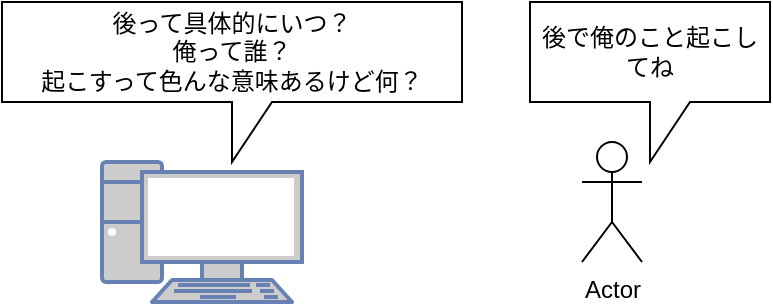 <mxfile>
    <diagram id="dkv5syLIWBK7ltrsqSGi" name="Page-1">
        <mxGraphModel dx="656" dy="428" grid="1" gridSize="10" guides="1" tooltips="1" connect="1" arrows="1" fold="1" page="1" pageScale="1" pageWidth="827" pageHeight="1169" math="0" shadow="0">
            <root>
                <mxCell id="0"/>
                <mxCell id="1" parent="0"/>
                <mxCell id="2" value="Actor" style="shape=umlActor;verticalLabelPosition=bottom;verticalAlign=top;html=1;outlineConnect=0;" vertex="1" parent="1">
                    <mxGeometry x="320" y="190" width="30" height="60" as="geometry"/>
                </mxCell>
                <mxCell id="3" value="後で俺のこと起こしてね" style="shape=callout;whiteSpace=wrap;html=1;perimeter=calloutPerimeter;" vertex="1" parent="1">
                    <mxGeometry x="294" y="120" width="120" height="80" as="geometry"/>
                </mxCell>
                <mxCell id="4" value="" style="fontColor=#0066CC;verticalAlign=top;verticalLabelPosition=bottom;labelPosition=center;align=center;html=1;outlineConnect=0;fillColor=#CCCCCC;strokeColor=#6881B3;gradientColor=none;gradientDirection=north;strokeWidth=2;shape=mxgraph.networks.pc;" vertex="1" parent="1">
                    <mxGeometry x="80" y="200" width="100" height="70" as="geometry"/>
                </mxCell>
                <mxCell id="5" value="後って具体的にいつ？&lt;br&gt;俺って誰？&lt;br&gt;起こすって色んな意味あるけど何？" style="shape=callout;whiteSpace=wrap;html=1;perimeter=calloutPerimeter;" vertex="1" parent="1">
                    <mxGeometry x="30" y="120" width="230" height="80" as="geometry"/>
                </mxCell>
            </root>
        </mxGraphModel>
    </diagram>
</mxfile>